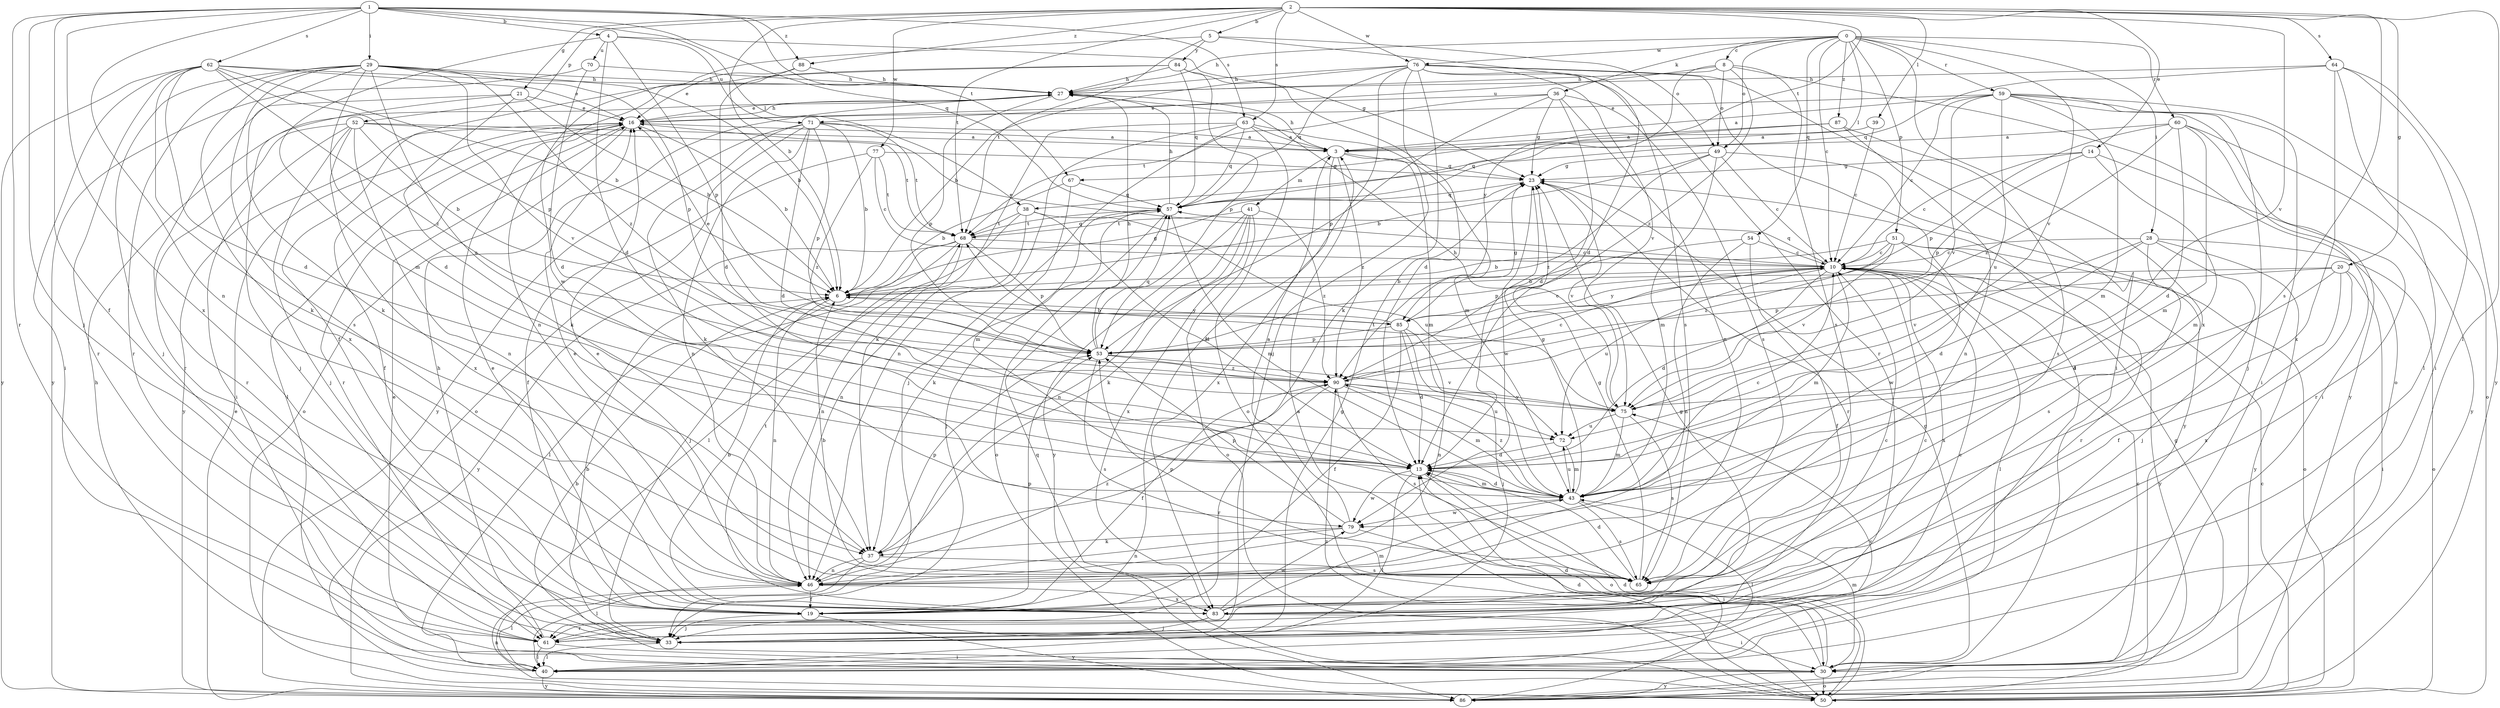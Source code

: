 strict digraph  {
0;
1;
2;
3;
4;
5;
6;
8;
10;
13;
14;
16;
19;
20;
21;
23;
27;
28;
29;
30;
33;
36;
37;
38;
39;
40;
41;
43;
46;
49;
50;
51;
52;
53;
54;
57;
59;
60;
61;
62;
63;
64;
65;
67;
68;
70;
71;
72;
75;
76;
77;
79;
83;
84;
85;
86;
87;
88;
90;
0 -> 8  [label=c];
0 -> 10  [label=c];
0 -> 27  [label=h];
0 -> 28  [label=i];
0 -> 36  [label=k];
0 -> 38  [label=l];
0 -> 49  [label=o];
0 -> 51  [label=p];
0 -> 54  [label=q];
0 -> 59  [label=r];
0 -> 60  [label=r];
0 -> 75  [label=v];
0 -> 76  [label=w];
0 -> 83  [label=x];
0 -> 87  [label=z];
1 -> 4  [label=b];
1 -> 19  [label=f];
1 -> 29  [label=i];
1 -> 33  [label=j];
1 -> 38  [label=l];
1 -> 46  [label=n];
1 -> 57  [label=q];
1 -> 61  [label=r];
1 -> 62  [label=s];
1 -> 63  [label=s];
1 -> 67  [label=t];
1 -> 83  [label=x];
1 -> 88  [label=z];
2 -> 5  [label=b];
2 -> 6  [label=b];
2 -> 14  [label=e];
2 -> 20  [label=g];
2 -> 21  [label=g];
2 -> 39  [label=l];
2 -> 40  [label=l];
2 -> 52  [label=p];
2 -> 63  [label=s];
2 -> 64  [label=s];
2 -> 65  [label=s];
2 -> 67  [label=t];
2 -> 68  [label=t];
2 -> 75  [label=v];
2 -> 76  [label=w];
2 -> 77  [label=w];
2 -> 88  [label=z];
3 -> 23  [label=g];
3 -> 27  [label=h];
3 -> 41  [label=m];
3 -> 43  [label=m];
3 -> 83  [label=x];
3 -> 90  [label=z];
4 -> 13  [label=d];
4 -> 23  [label=g];
4 -> 43  [label=m];
4 -> 53  [label=p];
4 -> 70  [label=u];
4 -> 71  [label=u];
5 -> 13  [label=d];
5 -> 49  [label=o];
5 -> 68  [label=t];
5 -> 79  [label=w];
5 -> 84  [label=y];
6 -> 23  [label=g];
6 -> 46  [label=n];
6 -> 85  [label=y];
8 -> 27  [label=h];
8 -> 49  [label=o];
8 -> 50  [label=o];
8 -> 65  [label=s];
8 -> 71  [label=u];
8 -> 85  [label=y];
8 -> 90  [label=z];
10 -> 6  [label=b];
10 -> 13  [label=d];
10 -> 16  [label=e];
10 -> 40  [label=l];
10 -> 43  [label=m];
10 -> 57  [label=q];
10 -> 72  [label=u];
10 -> 83  [label=x];
10 -> 85  [label=y];
10 -> 86  [label=y];
13 -> 40  [label=l];
13 -> 43  [label=m];
13 -> 50  [label=o];
13 -> 79  [label=w];
14 -> 10  [label=c];
14 -> 23  [label=g];
14 -> 43  [label=m];
14 -> 53  [label=p];
14 -> 61  [label=r];
16 -> 3  [label=a];
16 -> 6  [label=b];
16 -> 19  [label=f];
16 -> 27  [label=h];
16 -> 40  [label=l];
16 -> 50  [label=o];
16 -> 61  [label=r];
16 -> 86  [label=y];
19 -> 10  [label=c];
19 -> 16  [label=e];
19 -> 33  [label=j];
19 -> 53  [label=p];
19 -> 86  [label=y];
20 -> 6  [label=b];
20 -> 13  [label=d];
20 -> 19  [label=f];
20 -> 30  [label=i];
20 -> 53  [label=p];
20 -> 83  [label=x];
21 -> 6  [label=b];
21 -> 16  [label=e];
21 -> 33  [label=j];
21 -> 37  [label=k];
21 -> 61  [label=r];
23 -> 57  [label=q];
23 -> 61  [label=r];
23 -> 75  [label=v];
23 -> 79  [label=w];
27 -> 16  [label=e];
27 -> 53  [label=p];
28 -> 10  [label=c];
28 -> 13  [label=d];
28 -> 33  [label=j];
28 -> 50  [label=o];
28 -> 65  [label=s];
28 -> 75  [label=v];
28 -> 86  [label=y];
29 -> 6  [label=b];
29 -> 13  [label=d];
29 -> 27  [label=h];
29 -> 33  [label=j];
29 -> 37  [label=k];
29 -> 53  [label=p];
29 -> 61  [label=r];
29 -> 65  [label=s];
29 -> 72  [label=u];
29 -> 75  [label=v];
29 -> 83  [label=x];
29 -> 90  [label=z];
30 -> 3  [label=a];
30 -> 6  [label=b];
30 -> 13  [label=d];
30 -> 16  [label=e];
30 -> 23  [label=g];
30 -> 43  [label=m];
30 -> 50  [label=o];
30 -> 86  [label=y];
33 -> 6  [label=b];
33 -> 10  [label=c];
33 -> 23  [label=g];
33 -> 40  [label=l];
36 -> 13  [label=d];
36 -> 16  [label=e];
36 -> 23  [label=g];
36 -> 46  [label=n];
36 -> 53  [label=p];
36 -> 65  [label=s];
36 -> 68  [label=t];
37 -> 40  [label=l];
37 -> 46  [label=n];
37 -> 53  [label=p];
37 -> 65  [label=s];
38 -> 13  [label=d];
38 -> 40  [label=l];
38 -> 46  [label=n];
38 -> 68  [label=t];
38 -> 72  [label=u];
39 -> 3  [label=a];
39 -> 10  [label=c];
40 -> 27  [label=h];
40 -> 75  [label=v];
40 -> 86  [label=y];
41 -> 37  [label=k];
41 -> 46  [label=n];
41 -> 50  [label=o];
41 -> 68  [label=t];
41 -> 83  [label=x];
41 -> 86  [label=y];
41 -> 90  [label=z];
43 -> 10  [label=c];
43 -> 13  [label=d];
43 -> 23  [label=g];
43 -> 40  [label=l];
43 -> 65  [label=s];
43 -> 72  [label=u];
43 -> 79  [label=w];
43 -> 90  [label=z];
46 -> 16  [label=e];
46 -> 19  [label=f];
46 -> 40  [label=l];
46 -> 83  [label=x];
46 -> 90  [label=z];
49 -> 6  [label=b];
49 -> 10  [label=c];
49 -> 23  [label=g];
49 -> 43  [label=m];
49 -> 86  [label=y];
49 -> 90  [label=z];
50 -> 10  [label=c];
50 -> 13  [label=d];
50 -> 23  [label=g];
50 -> 46  [label=n];
50 -> 57  [label=q];
50 -> 90  [label=z];
51 -> 6  [label=b];
51 -> 10  [label=c];
51 -> 50  [label=o];
51 -> 61  [label=r];
51 -> 75  [label=v];
51 -> 79  [label=w];
51 -> 90  [label=z];
52 -> 3  [label=a];
52 -> 6  [label=b];
52 -> 30  [label=i];
52 -> 33  [label=j];
52 -> 46  [label=n];
52 -> 61  [label=r];
52 -> 68  [label=t];
52 -> 83  [label=x];
53 -> 27  [label=h];
53 -> 57  [label=q];
53 -> 65  [label=s];
53 -> 75  [label=v];
53 -> 90  [label=z];
54 -> 10  [label=c];
54 -> 19  [label=f];
54 -> 46  [label=n];
54 -> 53  [label=p];
57 -> 27  [label=h];
57 -> 33  [label=j];
57 -> 37  [label=k];
57 -> 43  [label=m];
57 -> 50  [label=o];
57 -> 68  [label=t];
59 -> 3  [label=a];
59 -> 10  [label=c];
59 -> 16  [label=e];
59 -> 30  [label=i];
59 -> 33  [label=j];
59 -> 43  [label=m];
59 -> 50  [label=o];
59 -> 72  [label=u];
59 -> 75  [label=v];
59 -> 86  [label=y];
60 -> 3  [label=a];
60 -> 13  [label=d];
60 -> 30  [label=i];
60 -> 43  [label=m];
60 -> 53  [label=p];
60 -> 86  [label=y];
60 -> 90  [label=z];
61 -> 23  [label=g];
61 -> 27  [label=h];
61 -> 30  [label=i];
61 -> 40  [label=l];
62 -> 6  [label=b];
62 -> 13  [label=d];
62 -> 16  [label=e];
62 -> 27  [label=h];
62 -> 30  [label=i];
62 -> 37  [label=k];
62 -> 53  [label=p];
62 -> 61  [label=r];
62 -> 86  [label=y];
62 -> 90  [label=z];
63 -> 3  [label=a];
63 -> 33  [label=j];
63 -> 37  [label=k];
63 -> 43  [label=m];
63 -> 46  [label=n];
63 -> 50  [label=o];
63 -> 57  [label=q];
64 -> 27  [label=h];
64 -> 30  [label=i];
64 -> 40  [label=l];
64 -> 57  [label=q];
64 -> 83  [label=x];
64 -> 86  [label=y];
65 -> 6  [label=b];
65 -> 13  [label=d];
65 -> 16  [label=e];
65 -> 23  [label=g];
65 -> 53  [label=p];
67 -> 6  [label=b];
67 -> 43  [label=m];
67 -> 57  [label=q];
68 -> 10  [label=c];
68 -> 33  [label=j];
68 -> 40  [label=l];
68 -> 46  [label=n];
68 -> 53  [label=p];
68 -> 57  [label=q];
68 -> 86  [label=y];
70 -> 13  [label=d];
70 -> 27  [label=h];
70 -> 86  [label=y];
71 -> 3  [label=a];
71 -> 6  [label=b];
71 -> 13  [label=d];
71 -> 37  [label=k];
71 -> 46  [label=n];
71 -> 50  [label=o];
71 -> 53  [label=p];
71 -> 68  [label=t];
71 -> 86  [label=y];
72 -> 13  [label=d];
72 -> 43  [label=m];
75 -> 27  [label=h];
75 -> 43  [label=m];
75 -> 65  [label=s];
75 -> 68  [label=t];
75 -> 72  [label=u];
76 -> 6  [label=b];
76 -> 19  [label=f];
76 -> 27  [label=h];
76 -> 30  [label=i];
76 -> 33  [label=j];
76 -> 37  [label=k];
76 -> 40  [label=l];
76 -> 57  [label=q];
76 -> 61  [label=r];
76 -> 65  [label=s];
76 -> 75  [label=v];
77 -> 10  [label=c];
77 -> 19  [label=f];
77 -> 23  [label=g];
77 -> 68  [label=t];
77 -> 90  [label=z];
79 -> 3  [label=a];
79 -> 30  [label=i];
79 -> 37  [label=k];
79 -> 46  [label=n];
79 -> 53  [label=p];
83 -> 6  [label=b];
83 -> 10  [label=c];
83 -> 30  [label=i];
83 -> 33  [label=j];
83 -> 43  [label=m];
83 -> 61  [label=r];
83 -> 68  [label=t];
83 -> 79  [label=w];
84 -> 13  [label=d];
84 -> 19  [label=f];
84 -> 27  [label=h];
84 -> 46  [label=n];
84 -> 53  [label=p];
84 -> 57  [label=q];
85 -> 6  [label=b];
85 -> 10  [label=c];
85 -> 13  [label=d];
85 -> 16  [label=e];
85 -> 19  [label=f];
85 -> 23  [label=g];
85 -> 33  [label=j];
85 -> 46  [label=n];
85 -> 53  [label=p];
86 -> 10  [label=c];
86 -> 13  [label=d];
86 -> 16  [label=e];
87 -> 3  [label=a];
87 -> 46  [label=n];
87 -> 57  [label=q];
87 -> 65  [label=s];
88 -> 13  [label=d];
88 -> 16  [label=e];
88 -> 27  [label=h];
90 -> 10  [label=c];
90 -> 19  [label=f];
90 -> 43  [label=m];
90 -> 61  [label=r];
90 -> 65  [label=s];
90 -> 72  [label=u];
90 -> 75  [label=v];
}
